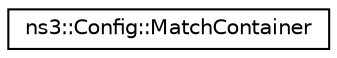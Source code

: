 digraph "Graphical Class Hierarchy"
{
 // LATEX_PDF_SIZE
  edge [fontname="Helvetica",fontsize="10",labelfontname="Helvetica",labelfontsize="10"];
  node [fontname="Helvetica",fontsize="10",shape=record];
  rankdir="LR";
  Node0 [label="ns3::Config::MatchContainer",height=0.2,width=0.4,color="black", fillcolor="white", style="filled",URL="$classns3_1_1_config_1_1_match_container.html",tooltip="hold a set of objects which match a specific search string."];
}
